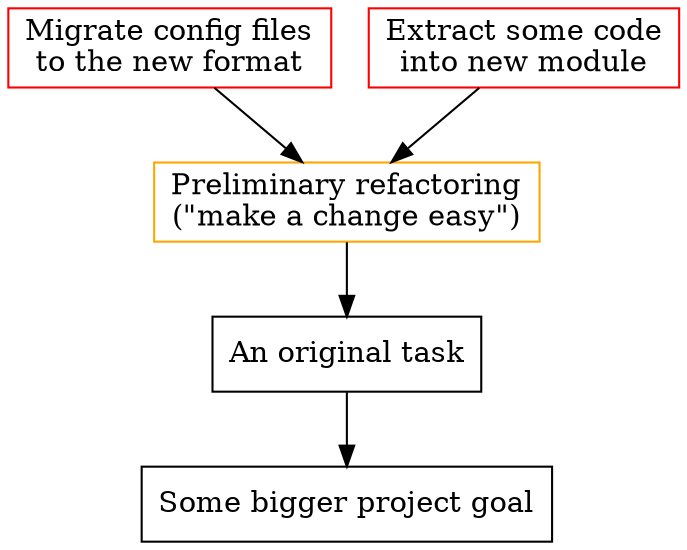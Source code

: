 digraph g {
node [shape=box];
edge [color=black];

others [label="Some bigger project goal"];
0 [label="An original task"];
2 [label="Preliminary refactoring
(&quot;make a change easy&quot;)", color=orange];
2_1 [label="Migrate config files
to the new format", color=red];
2_2 [label="Extract some code
into new module", color=red];
0 -> others;
2 -> 0;
2_1 -> 2;
2_2 -> 2;
}
